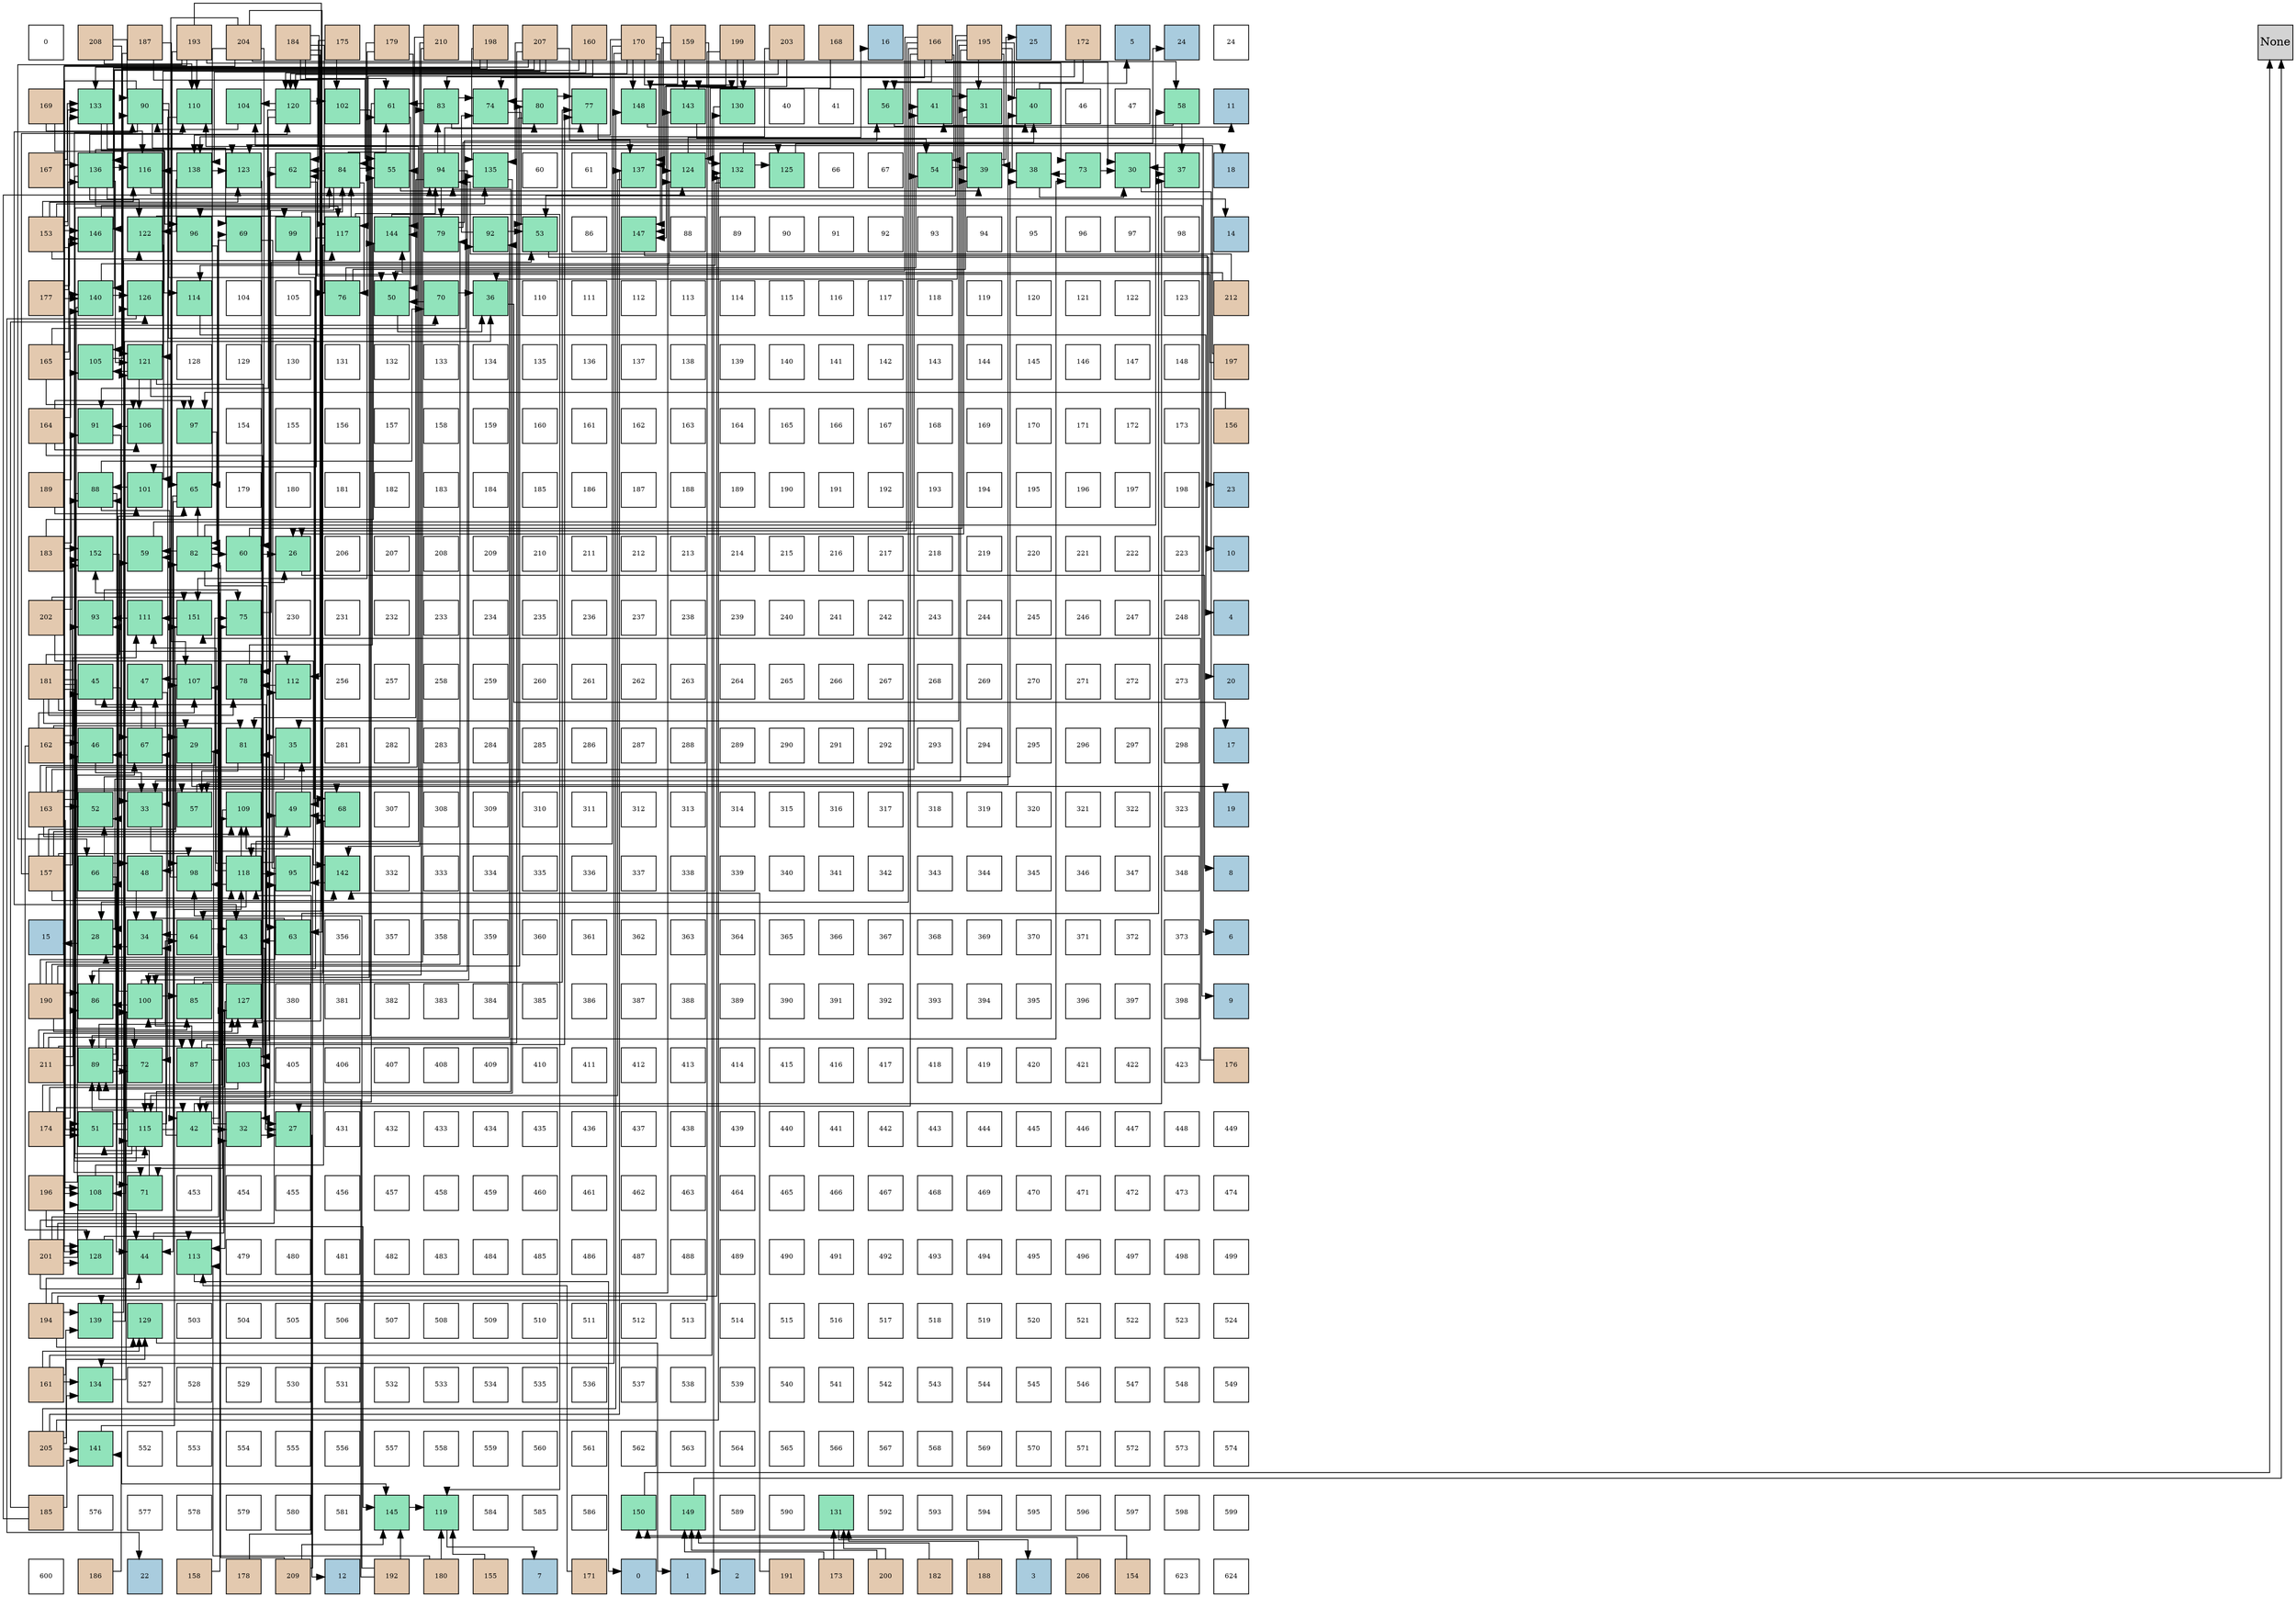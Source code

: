 digraph layout{
 rankdir=TB;
 splines=ortho;
 node [style=filled shape=square fixedsize=true width=0.6];
0[label="0", fontsize=8, fillcolor="#ffffff"];
1[label="208", fontsize=8, fillcolor="#e3c9af"];
2[label="187", fontsize=8, fillcolor="#e3c9af"];
3[label="193", fontsize=8, fillcolor="#e3c9af"];
4[label="204", fontsize=8, fillcolor="#e3c9af"];
5[label="184", fontsize=8, fillcolor="#e3c9af"];
6[label="175", fontsize=8, fillcolor="#e3c9af"];
7[label="179", fontsize=8, fillcolor="#e3c9af"];
8[label="210", fontsize=8, fillcolor="#e3c9af"];
9[label="198", fontsize=8, fillcolor="#e3c9af"];
10[label="207", fontsize=8, fillcolor="#e3c9af"];
11[label="160", fontsize=8, fillcolor="#e3c9af"];
12[label="170", fontsize=8, fillcolor="#e3c9af"];
13[label="159", fontsize=8, fillcolor="#e3c9af"];
14[label="199", fontsize=8, fillcolor="#e3c9af"];
15[label="203", fontsize=8, fillcolor="#e3c9af"];
16[label="168", fontsize=8, fillcolor="#e3c9af"];
17[label="16", fontsize=8, fillcolor="#a9ccde"];
18[label="166", fontsize=8, fillcolor="#e3c9af"];
19[label="195", fontsize=8, fillcolor="#e3c9af"];
20[label="25", fontsize=8, fillcolor="#a9ccde"];
21[label="172", fontsize=8, fillcolor="#e3c9af"];
22[label="5", fontsize=8, fillcolor="#a9ccde"];
23[label="24", fontsize=8, fillcolor="#a9ccde"];
24[label="24", fontsize=8, fillcolor="#ffffff"];
25[label="169", fontsize=8, fillcolor="#e3c9af"];
26[label="133", fontsize=8, fillcolor="#91e3bb"];
27[label="90", fontsize=8, fillcolor="#91e3bb"];
28[label="110", fontsize=8, fillcolor="#91e3bb"];
29[label="104", fontsize=8, fillcolor="#91e3bb"];
30[label="120", fontsize=8, fillcolor="#91e3bb"];
31[label="102", fontsize=8, fillcolor="#91e3bb"];
32[label="61", fontsize=8, fillcolor="#91e3bb"];
33[label="83", fontsize=8, fillcolor="#91e3bb"];
34[label="74", fontsize=8, fillcolor="#91e3bb"];
35[label="80", fontsize=8, fillcolor="#91e3bb"];
36[label="77", fontsize=8, fillcolor="#91e3bb"];
37[label="148", fontsize=8, fillcolor="#91e3bb"];
38[label="143", fontsize=8, fillcolor="#91e3bb"];
39[label="130", fontsize=8, fillcolor="#91e3bb"];
40[label="40", fontsize=8, fillcolor="#ffffff"];
41[label="41", fontsize=8, fillcolor="#ffffff"];
42[label="56", fontsize=8, fillcolor="#91e3bb"];
43[label="41", fontsize=8, fillcolor="#91e3bb"];
44[label="31", fontsize=8, fillcolor="#91e3bb"];
45[label="40", fontsize=8, fillcolor="#91e3bb"];
46[label="46", fontsize=8, fillcolor="#ffffff"];
47[label="47", fontsize=8, fillcolor="#ffffff"];
48[label="58", fontsize=8, fillcolor="#91e3bb"];
49[label="11", fontsize=8, fillcolor="#a9ccde"];
50[label="167", fontsize=8, fillcolor="#e3c9af"];
51[label="136", fontsize=8, fillcolor="#91e3bb"];
52[label="116", fontsize=8, fillcolor="#91e3bb"];
53[label="138", fontsize=8, fillcolor="#91e3bb"];
54[label="123", fontsize=8, fillcolor="#91e3bb"];
55[label="62", fontsize=8, fillcolor="#91e3bb"];
56[label="84", fontsize=8, fillcolor="#91e3bb"];
57[label="55", fontsize=8, fillcolor="#91e3bb"];
58[label="94", fontsize=8, fillcolor="#91e3bb"];
59[label="135", fontsize=8, fillcolor="#91e3bb"];
60[label="60", fontsize=8, fillcolor="#ffffff"];
61[label="61", fontsize=8, fillcolor="#ffffff"];
62[label="137", fontsize=8, fillcolor="#91e3bb"];
63[label="124", fontsize=8, fillcolor="#91e3bb"];
64[label="132", fontsize=8, fillcolor="#91e3bb"];
65[label="125", fontsize=8, fillcolor="#91e3bb"];
66[label="66", fontsize=8, fillcolor="#ffffff"];
67[label="67", fontsize=8, fillcolor="#ffffff"];
68[label="54", fontsize=8, fillcolor="#91e3bb"];
69[label="39", fontsize=8, fillcolor="#91e3bb"];
70[label="38", fontsize=8, fillcolor="#91e3bb"];
71[label="73", fontsize=8, fillcolor="#91e3bb"];
72[label="30", fontsize=8, fillcolor="#91e3bb"];
73[label="37", fontsize=8, fillcolor="#91e3bb"];
74[label="18", fontsize=8, fillcolor="#a9ccde"];
75[label="153", fontsize=8, fillcolor="#e3c9af"];
76[label="146", fontsize=8, fillcolor="#91e3bb"];
77[label="122", fontsize=8, fillcolor="#91e3bb"];
78[label="96", fontsize=8, fillcolor="#91e3bb"];
79[label="69", fontsize=8, fillcolor="#91e3bb"];
80[label="99", fontsize=8, fillcolor="#91e3bb"];
81[label="117", fontsize=8, fillcolor="#91e3bb"];
82[label="144", fontsize=8, fillcolor="#91e3bb"];
83[label="79", fontsize=8, fillcolor="#91e3bb"];
84[label="92", fontsize=8, fillcolor="#91e3bb"];
85[label="53", fontsize=8, fillcolor="#91e3bb"];
86[label="86", fontsize=8, fillcolor="#ffffff"];
87[label="147", fontsize=8, fillcolor="#91e3bb"];
88[label="88", fontsize=8, fillcolor="#ffffff"];
89[label="89", fontsize=8, fillcolor="#ffffff"];
90[label="90", fontsize=8, fillcolor="#ffffff"];
91[label="91", fontsize=8, fillcolor="#ffffff"];
92[label="92", fontsize=8, fillcolor="#ffffff"];
93[label="93", fontsize=8, fillcolor="#ffffff"];
94[label="94", fontsize=8, fillcolor="#ffffff"];
95[label="95", fontsize=8, fillcolor="#ffffff"];
96[label="96", fontsize=8, fillcolor="#ffffff"];
97[label="97", fontsize=8, fillcolor="#ffffff"];
98[label="98", fontsize=8, fillcolor="#ffffff"];
99[label="14", fontsize=8, fillcolor="#a9ccde"];
100[label="177", fontsize=8, fillcolor="#e3c9af"];
101[label="140", fontsize=8, fillcolor="#91e3bb"];
102[label="126", fontsize=8, fillcolor="#91e3bb"];
103[label="114", fontsize=8, fillcolor="#91e3bb"];
104[label="104", fontsize=8, fillcolor="#ffffff"];
105[label="105", fontsize=8, fillcolor="#ffffff"];
106[label="76", fontsize=8, fillcolor="#91e3bb"];
107[label="50", fontsize=8, fillcolor="#91e3bb"];
108[label="70", fontsize=8, fillcolor="#91e3bb"];
109[label="36", fontsize=8, fillcolor="#91e3bb"];
110[label="110", fontsize=8, fillcolor="#ffffff"];
111[label="111", fontsize=8, fillcolor="#ffffff"];
112[label="112", fontsize=8, fillcolor="#ffffff"];
113[label="113", fontsize=8, fillcolor="#ffffff"];
114[label="114", fontsize=8, fillcolor="#ffffff"];
115[label="115", fontsize=8, fillcolor="#ffffff"];
116[label="116", fontsize=8, fillcolor="#ffffff"];
117[label="117", fontsize=8, fillcolor="#ffffff"];
118[label="118", fontsize=8, fillcolor="#ffffff"];
119[label="119", fontsize=8, fillcolor="#ffffff"];
120[label="120", fontsize=8, fillcolor="#ffffff"];
121[label="121", fontsize=8, fillcolor="#ffffff"];
122[label="122", fontsize=8, fillcolor="#ffffff"];
123[label="123", fontsize=8, fillcolor="#ffffff"];
124[label="212", fontsize=8, fillcolor="#e3c9af"];
125[label="165", fontsize=8, fillcolor="#e3c9af"];
126[label="105", fontsize=8, fillcolor="#91e3bb"];
127[label="121", fontsize=8, fillcolor="#91e3bb"];
128[label="128", fontsize=8, fillcolor="#ffffff"];
129[label="129", fontsize=8, fillcolor="#ffffff"];
130[label="130", fontsize=8, fillcolor="#ffffff"];
131[label="131", fontsize=8, fillcolor="#ffffff"];
132[label="132", fontsize=8, fillcolor="#ffffff"];
133[label="133", fontsize=8, fillcolor="#ffffff"];
134[label="134", fontsize=8, fillcolor="#ffffff"];
135[label="135", fontsize=8, fillcolor="#ffffff"];
136[label="136", fontsize=8, fillcolor="#ffffff"];
137[label="137", fontsize=8, fillcolor="#ffffff"];
138[label="138", fontsize=8, fillcolor="#ffffff"];
139[label="139", fontsize=8, fillcolor="#ffffff"];
140[label="140", fontsize=8, fillcolor="#ffffff"];
141[label="141", fontsize=8, fillcolor="#ffffff"];
142[label="142", fontsize=8, fillcolor="#ffffff"];
143[label="143", fontsize=8, fillcolor="#ffffff"];
144[label="144", fontsize=8, fillcolor="#ffffff"];
145[label="145", fontsize=8, fillcolor="#ffffff"];
146[label="146", fontsize=8, fillcolor="#ffffff"];
147[label="147", fontsize=8, fillcolor="#ffffff"];
148[label="148", fontsize=8, fillcolor="#ffffff"];
149[label="197", fontsize=8, fillcolor="#e3c9af"];
150[label="164", fontsize=8, fillcolor="#e3c9af"];
151[label="91", fontsize=8, fillcolor="#91e3bb"];
152[label="106", fontsize=8, fillcolor="#91e3bb"];
153[label="97", fontsize=8, fillcolor="#91e3bb"];
154[label="154", fontsize=8, fillcolor="#ffffff"];
155[label="155", fontsize=8, fillcolor="#ffffff"];
156[label="156", fontsize=8, fillcolor="#ffffff"];
157[label="157", fontsize=8, fillcolor="#ffffff"];
158[label="158", fontsize=8, fillcolor="#ffffff"];
159[label="159", fontsize=8, fillcolor="#ffffff"];
160[label="160", fontsize=8, fillcolor="#ffffff"];
161[label="161", fontsize=8, fillcolor="#ffffff"];
162[label="162", fontsize=8, fillcolor="#ffffff"];
163[label="163", fontsize=8, fillcolor="#ffffff"];
164[label="164", fontsize=8, fillcolor="#ffffff"];
165[label="165", fontsize=8, fillcolor="#ffffff"];
166[label="166", fontsize=8, fillcolor="#ffffff"];
167[label="167", fontsize=8, fillcolor="#ffffff"];
168[label="168", fontsize=8, fillcolor="#ffffff"];
169[label="169", fontsize=8, fillcolor="#ffffff"];
170[label="170", fontsize=8, fillcolor="#ffffff"];
171[label="171", fontsize=8, fillcolor="#ffffff"];
172[label="172", fontsize=8, fillcolor="#ffffff"];
173[label="173", fontsize=8, fillcolor="#ffffff"];
174[label="156", fontsize=8, fillcolor="#e3c9af"];
175[label="189", fontsize=8, fillcolor="#e3c9af"];
176[label="88", fontsize=8, fillcolor="#91e3bb"];
177[label="101", fontsize=8, fillcolor="#91e3bb"];
178[label="65", fontsize=8, fillcolor="#91e3bb"];
179[label="179", fontsize=8, fillcolor="#ffffff"];
180[label="180", fontsize=8, fillcolor="#ffffff"];
181[label="181", fontsize=8, fillcolor="#ffffff"];
182[label="182", fontsize=8, fillcolor="#ffffff"];
183[label="183", fontsize=8, fillcolor="#ffffff"];
184[label="184", fontsize=8, fillcolor="#ffffff"];
185[label="185", fontsize=8, fillcolor="#ffffff"];
186[label="186", fontsize=8, fillcolor="#ffffff"];
187[label="187", fontsize=8, fillcolor="#ffffff"];
188[label="188", fontsize=8, fillcolor="#ffffff"];
189[label="189", fontsize=8, fillcolor="#ffffff"];
190[label="190", fontsize=8, fillcolor="#ffffff"];
191[label="191", fontsize=8, fillcolor="#ffffff"];
192[label="192", fontsize=8, fillcolor="#ffffff"];
193[label="193", fontsize=8, fillcolor="#ffffff"];
194[label="194", fontsize=8, fillcolor="#ffffff"];
195[label="195", fontsize=8, fillcolor="#ffffff"];
196[label="196", fontsize=8, fillcolor="#ffffff"];
197[label="197", fontsize=8, fillcolor="#ffffff"];
198[label="198", fontsize=8, fillcolor="#ffffff"];
199[label="23", fontsize=8, fillcolor="#a9ccde"];
200[label="183", fontsize=8, fillcolor="#e3c9af"];
201[label="152", fontsize=8, fillcolor="#91e3bb"];
202[label="59", fontsize=8, fillcolor="#91e3bb"];
203[label="82", fontsize=8, fillcolor="#91e3bb"];
204[label="60", fontsize=8, fillcolor="#91e3bb"];
205[label="26", fontsize=8, fillcolor="#91e3bb"];
206[label="206", fontsize=8, fillcolor="#ffffff"];
207[label="207", fontsize=8, fillcolor="#ffffff"];
208[label="208", fontsize=8, fillcolor="#ffffff"];
209[label="209", fontsize=8, fillcolor="#ffffff"];
210[label="210", fontsize=8, fillcolor="#ffffff"];
211[label="211", fontsize=8, fillcolor="#ffffff"];
212[label="212", fontsize=8, fillcolor="#ffffff"];
213[label="213", fontsize=8, fillcolor="#ffffff"];
214[label="214", fontsize=8, fillcolor="#ffffff"];
215[label="215", fontsize=8, fillcolor="#ffffff"];
216[label="216", fontsize=8, fillcolor="#ffffff"];
217[label="217", fontsize=8, fillcolor="#ffffff"];
218[label="218", fontsize=8, fillcolor="#ffffff"];
219[label="219", fontsize=8, fillcolor="#ffffff"];
220[label="220", fontsize=8, fillcolor="#ffffff"];
221[label="221", fontsize=8, fillcolor="#ffffff"];
222[label="222", fontsize=8, fillcolor="#ffffff"];
223[label="223", fontsize=8, fillcolor="#ffffff"];
224[label="10", fontsize=8, fillcolor="#a9ccde"];
225[label="202", fontsize=8, fillcolor="#e3c9af"];
226[label="93", fontsize=8, fillcolor="#91e3bb"];
227[label="111", fontsize=8, fillcolor="#91e3bb"];
228[label="151", fontsize=8, fillcolor="#91e3bb"];
229[label="75", fontsize=8, fillcolor="#91e3bb"];
230[label="230", fontsize=8, fillcolor="#ffffff"];
231[label="231", fontsize=8, fillcolor="#ffffff"];
232[label="232", fontsize=8, fillcolor="#ffffff"];
233[label="233", fontsize=8, fillcolor="#ffffff"];
234[label="234", fontsize=8, fillcolor="#ffffff"];
235[label="235", fontsize=8, fillcolor="#ffffff"];
236[label="236", fontsize=8, fillcolor="#ffffff"];
237[label="237", fontsize=8, fillcolor="#ffffff"];
238[label="238", fontsize=8, fillcolor="#ffffff"];
239[label="239", fontsize=8, fillcolor="#ffffff"];
240[label="240", fontsize=8, fillcolor="#ffffff"];
241[label="241", fontsize=8, fillcolor="#ffffff"];
242[label="242", fontsize=8, fillcolor="#ffffff"];
243[label="243", fontsize=8, fillcolor="#ffffff"];
244[label="244", fontsize=8, fillcolor="#ffffff"];
245[label="245", fontsize=8, fillcolor="#ffffff"];
246[label="246", fontsize=8, fillcolor="#ffffff"];
247[label="247", fontsize=8, fillcolor="#ffffff"];
248[label="248", fontsize=8, fillcolor="#ffffff"];
249[label="4", fontsize=8, fillcolor="#a9ccde"];
250[label="181", fontsize=8, fillcolor="#e3c9af"];
251[label="45", fontsize=8, fillcolor="#91e3bb"];
252[label="47", fontsize=8, fillcolor="#91e3bb"];
253[label="107", fontsize=8, fillcolor="#91e3bb"];
254[label="78", fontsize=8, fillcolor="#91e3bb"];
255[label="112", fontsize=8, fillcolor="#91e3bb"];
256[label="256", fontsize=8, fillcolor="#ffffff"];
257[label="257", fontsize=8, fillcolor="#ffffff"];
258[label="258", fontsize=8, fillcolor="#ffffff"];
259[label="259", fontsize=8, fillcolor="#ffffff"];
260[label="260", fontsize=8, fillcolor="#ffffff"];
261[label="261", fontsize=8, fillcolor="#ffffff"];
262[label="262", fontsize=8, fillcolor="#ffffff"];
263[label="263", fontsize=8, fillcolor="#ffffff"];
264[label="264", fontsize=8, fillcolor="#ffffff"];
265[label="265", fontsize=8, fillcolor="#ffffff"];
266[label="266", fontsize=8, fillcolor="#ffffff"];
267[label="267", fontsize=8, fillcolor="#ffffff"];
268[label="268", fontsize=8, fillcolor="#ffffff"];
269[label="269", fontsize=8, fillcolor="#ffffff"];
270[label="270", fontsize=8, fillcolor="#ffffff"];
271[label="271", fontsize=8, fillcolor="#ffffff"];
272[label="272", fontsize=8, fillcolor="#ffffff"];
273[label="273", fontsize=8, fillcolor="#ffffff"];
274[label="20", fontsize=8, fillcolor="#a9ccde"];
275[label="162", fontsize=8, fillcolor="#e3c9af"];
276[label="46", fontsize=8, fillcolor="#91e3bb"];
277[label="67", fontsize=8, fillcolor="#91e3bb"];
278[label="29", fontsize=8, fillcolor="#91e3bb"];
279[label="81", fontsize=8, fillcolor="#91e3bb"];
280[label="35", fontsize=8, fillcolor="#91e3bb"];
281[label="281", fontsize=8, fillcolor="#ffffff"];
282[label="282", fontsize=8, fillcolor="#ffffff"];
283[label="283", fontsize=8, fillcolor="#ffffff"];
284[label="284", fontsize=8, fillcolor="#ffffff"];
285[label="285", fontsize=8, fillcolor="#ffffff"];
286[label="286", fontsize=8, fillcolor="#ffffff"];
287[label="287", fontsize=8, fillcolor="#ffffff"];
288[label="288", fontsize=8, fillcolor="#ffffff"];
289[label="289", fontsize=8, fillcolor="#ffffff"];
290[label="290", fontsize=8, fillcolor="#ffffff"];
291[label="291", fontsize=8, fillcolor="#ffffff"];
292[label="292", fontsize=8, fillcolor="#ffffff"];
293[label="293", fontsize=8, fillcolor="#ffffff"];
294[label="294", fontsize=8, fillcolor="#ffffff"];
295[label="295", fontsize=8, fillcolor="#ffffff"];
296[label="296", fontsize=8, fillcolor="#ffffff"];
297[label="297", fontsize=8, fillcolor="#ffffff"];
298[label="298", fontsize=8, fillcolor="#ffffff"];
299[label="17", fontsize=8, fillcolor="#a9ccde"];
300[label="163", fontsize=8, fillcolor="#e3c9af"];
301[label="52", fontsize=8, fillcolor="#91e3bb"];
302[label="33", fontsize=8, fillcolor="#91e3bb"];
303[label="57", fontsize=8, fillcolor="#91e3bb"];
304[label="109", fontsize=8, fillcolor="#91e3bb"];
305[label="49", fontsize=8, fillcolor="#91e3bb"];
306[label="68", fontsize=8, fillcolor="#91e3bb"];
307[label="307", fontsize=8, fillcolor="#ffffff"];
308[label="308", fontsize=8, fillcolor="#ffffff"];
309[label="309", fontsize=8, fillcolor="#ffffff"];
310[label="310", fontsize=8, fillcolor="#ffffff"];
311[label="311", fontsize=8, fillcolor="#ffffff"];
312[label="312", fontsize=8, fillcolor="#ffffff"];
313[label="313", fontsize=8, fillcolor="#ffffff"];
314[label="314", fontsize=8, fillcolor="#ffffff"];
315[label="315", fontsize=8, fillcolor="#ffffff"];
316[label="316", fontsize=8, fillcolor="#ffffff"];
317[label="317", fontsize=8, fillcolor="#ffffff"];
318[label="318", fontsize=8, fillcolor="#ffffff"];
319[label="319", fontsize=8, fillcolor="#ffffff"];
320[label="320", fontsize=8, fillcolor="#ffffff"];
321[label="321", fontsize=8, fillcolor="#ffffff"];
322[label="322", fontsize=8, fillcolor="#ffffff"];
323[label="323", fontsize=8, fillcolor="#ffffff"];
324[label="19", fontsize=8, fillcolor="#a9ccde"];
325[label="157", fontsize=8, fillcolor="#e3c9af"];
326[label="66", fontsize=8, fillcolor="#91e3bb"];
327[label="48", fontsize=8, fillcolor="#91e3bb"];
328[label="98", fontsize=8, fillcolor="#91e3bb"];
329[label="118", fontsize=8, fillcolor="#91e3bb"];
330[label="95", fontsize=8, fillcolor="#91e3bb"];
331[label="142", fontsize=8, fillcolor="#91e3bb"];
332[label="332", fontsize=8, fillcolor="#ffffff"];
333[label="333", fontsize=8, fillcolor="#ffffff"];
334[label="334", fontsize=8, fillcolor="#ffffff"];
335[label="335", fontsize=8, fillcolor="#ffffff"];
336[label="336", fontsize=8, fillcolor="#ffffff"];
337[label="337", fontsize=8, fillcolor="#ffffff"];
338[label="338", fontsize=8, fillcolor="#ffffff"];
339[label="339", fontsize=8, fillcolor="#ffffff"];
340[label="340", fontsize=8, fillcolor="#ffffff"];
341[label="341", fontsize=8, fillcolor="#ffffff"];
342[label="342", fontsize=8, fillcolor="#ffffff"];
343[label="343", fontsize=8, fillcolor="#ffffff"];
344[label="344", fontsize=8, fillcolor="#ffffff"];
345[label="345", fontsize=8, fillcolor="#ffffff"];
346[label="346", fontsize=8, fillcolor="#ffffff"];
347[label="347", fontsize=8, fillcolor="#ffffff"];
348[label="348", fontsize=8, fillcolor="#ffffff"];
349[label="8", fontsize=8, fillcolor="#a9ccde"];
350[label="15", fontsize=8, fillcolor="#a9ccde"];
351[label="28", fontsize=8, fillcolor="#91e3bb"];
352[label="34", fontsize=8, fillcolor="#91e3bb"];
353[label="64", fontsize=8, fillcolor="#91e3bb"];
354[label="43", fontsize=8, fillcolor="#91e3bb"];
355[label="63", fontsize=8, fillcolor="#91e3bb"];
356[label="356", fontsize=8, fillcolor="#ffffff"];
357[label="357", fontsize=8, fillcolor="#ffffff"];
358[label="358", fontsize=8, fillcolor="#ffffff"];
359[label="359", fontsize=8, fillcolor="#ffffff"];
360[label="360", fontsize=8, fillcolor="#ffffff"];
361[label="361", fontsize=8, fillcolor="#ffffff"];
362[label="362", fontsize=8, fillcolor="#ffffff"];
363[label="363", fontsize=8, fillcolor="#ffffff"];
364[label="364", fontsize=8, fillcolor="#ffffff"];
365[label="365", fontsize=8, fillcolor="#ffffff"];
366[label="366", fontsize=8, fillcolor="#ffffff"];
367[label="367", fontsize=8, fillcolor="#ffffff"];
368[label="368", fontsize=8, fillcolor="#ffffff"];
369[label="369", fontsize=8, fillcolor="#ffffff"];
370[label="370", fontsize=8, fillcolor="#ffffff"];
371[label="371", fontsize=8, fillcolor="#ffffff"];
372[label="372", fontsize=8, fillcolor="#ffffff"];
373[label="373", fontsize=8, fillcolor="#ffffff"];
374[label="6", fontsize=8, fillcolor="#a9ccde"];
375[label="190", fontsize=8, fillcolor="#e3c9af"];
376[label="86", fontsize=8, fillcolor="#91e3bb"];
377[label="100", fontsize=8, fillcolor="#91e3bb"];
378[label="85", fontsize=8, fillcolor="#91e3bb"];
379[label="127", fontsize=8, fillcolor="#91e3bb"];
380[label="380", fontsize=8, fillcolor="#ffffff"];
381[label="381", fontsize=8, fillcolor="#ffffff"];
382[label="382", fontsize=8, fillcolor="#ffffff"];
383[label="383", fontsize=8, fillcolor="#ffffff"];
384[label="384", fontsize=8, fillcolor="#ffffff"];
385[label="385", fontsize=8, fillcolor="#ffffff"];
386[label="386", fontsize=8, fillcolor="#ffffff"];
387[label="387", fontsize=8, fillcolor="#ffffff"];
388[label="388", fontsize=8, fillcolor="#ffffff"];
389[label="389", fontsize=8, fillcolor="#ffffff"];
390[label="390", fontsize=8, fillcolor="#ffffff"];
391[label="391", fontsize=8, fillcolor="#ffffff"];
392[label="392", fontsize=8, fillcolor="#ffffff"];
393[label="393", fontsize=8, fillcolor="#ffffff"];
394[label="394", fontsize=8, fillcolor="#ffffff"];
395[label="395", fontsize=8, fillcolor="#ffffff"];
396[label="396", fontsize=8, fillcolor="#ffffff"];
397[label="397", fontsize=8, fillcolor="#ffffff"];
398[label="398", fontsize=8, fillcolor="#ffffff"];
399[label="9", fontsize=8, fillcolor="#a9ccde"];
400[label="211", fontsize=8, fillcolor="#e3c9af"];
401[label="89", fontsize=8, fillcolor="#91e3bb"];
402[label="72", fontsize=8, fillcolor="#91e3bb"];
403[label="87", fontsize=8, fillcolor="#91e3bb"];
404[label="103", fontsize=8, fillcolor="#91e3bb"];
405[label="405", fontsize=8, fillcolor="#ffffff"];
406[label="406", fontsize=8, fillcolor="#ffffff"];
407[label="407", fontsize=8, fillcolor="#ffffff"];
408[label="408", fontsize=8, fillcolor="#ffffff"];
409[label="409", fontsize=8, fillcolor="#ffffff"];
410[label="410", fontsize=8, fillcolor="#ffffff"];
411[label="411", fontsize=8, fillcolor="#ffffff"];
412[label="412", fontsize=8, fillcolor="#ffffff"];
413[label="413", fontsize=8, fillcolor="#ffffff"];
414[label="414", fontsize=8, fillcolor="#ffffff"];
415[label="415", fontsize=8, fillcolor="#ffffff"];
416[label="416", fontsize=8, fillcolor="#ffffff"];
417[label="417", fontsize=8, fillcolor="#ffffff"];
418[label="418", fontsize=8, fillcolor="#ffffff"];
419[label="419", fontsize=8, fillcolor="#ffffff"];
420[label="420", fontsize=8, fillcolor="#ffffff"];
421[label="421", fontsize=8, fillcolor="#ffffff"];
422[label="422", fontsize=8, fillcolor="#ffffff"];
423[label="423", fontsize=8, fillcolor="#ffffff"];
424[label="176", fontsize=8, fillcolor="#e3c9af"];
425[label="174", fontsize=8, fillcolor="#e3c9af"];
426[label="51", fontsize=8, fillcolor="#91e3bb"];
427[label="115", fontsize=8, fillcolor="#91e3bb"];
428[label="42", fontsize=8, fillcolor="#91e3bb"];
429[label="32", fontsize=8, fillcolor="#91e3bb"];
430[label="27", fontsize=8, fillcolor="#91e3bb"];
431[label="431", fontsize=8, fillcolor="#ffffff"];
432[label="432", fontsize=8, fillcolor="#ffffff"];
433[label="433", fontsize=8, fillcolor="#ffffff"];
434[label="434", fontsize=8, fillcolor="#ffffff"];
435[label="435", fontsize=8, fillcolor="#ffffff"];
436[label="436", fontsize=8, fillcolor="#ffffff"];
437[label="437", fontsize=8, fillcolor="#ffffff"];
438[label="438", fontsize=8, fillcolor="#ffffff"];
439[label="439", fontsize=8, fillcolor="#ffffff"];
440[label="440", fontsize=8, fillcolor="#ffffff"];
441[label="441", fontsize=8, fillcolor="#ffffff"];
442[label="442", fontsize=8, fillcolor="#ffffff"];
443[label="443", fontsize=8, fillcolor="#ffffff"];
444[label="444", fontsize=8, fillcolor="#ffffff"];
445[label="445", fontsize=8, fillcolor="#ffffff"];
446[label="446", fontsize=8, fillcolor="#ffffff"];
447[label="447", fontsize=8, fillcolor="#ffffff"];
448[label="448", fontsize=8, fillcolor="#ffffff"];
449[label="449", fontsize=8, fillcolor="#ffffff"];
450[label="196", fontsize=8, fillcolor="#e3c9af"];
451[label="108", fontsize=8, fillcolor="#91e3bb"];
452[label="71", fontsize=8, fillcolor="#91e3bb"];
453[label="453", fontsize=8, fillcolor="#ffffff"];
454[label="454", fontsize=8, fillcolor="#ffffff"];
455[label="455", fontsize=8, fillcolor="#ffffff"];
456[label="456", fontsize=8, fillcolor="#ffffff"];
457[label="457", fontsize=8, fillcolor="#ffffff"];
458[label="458", fontsize=8, fillcolor="#ffffff"];
459[label="459", fontsize=8, fillcolor="#ffffff"];
460[label="460", fontsize=8, fillcolor="#ffffff"];
461[label="461", fontsize=8, fillcolor="#ffffff"];
462[label="462", fontsize=8, fillcolor="#ffffff"];
463[label="463", fontsize=8, fillcolor="#ffffff"];
464[label="464", fontsize=8, fillcolor="#ffffff"];
465[label="465", fontsize=8, fillcolor="#ffffff"];
466[label="466", fontsize=8, fillcolor="#ffffff"];
467[label="467", fontsize=8, fillcolor="#ffffff"];
468[label="468", fontsize=8, fillcolor="#ffffff"];
469[label="469", fontsize=8, fillcolor="#ffffff"];
470[label="470", fontsize=8, fillcolor="#ffffff"];
471[label="471", fontsize=8, fillcolor="#ffffff"];
472[label="472", fontsize=8, fillcolor="#ffffff"];
473[label="473", fontsize=8, fillcolor="#ffffff"];
474[label="474", fontsize=8, fillcolor="#ffffff"];
475[label="201", fontsize=8, fillcolor="#e3c9af"];
476[label="128", fontsize=8, fillcolor="#91e3bb"];
477[label="44", fontsize=8, fillcolor="#91e3bb"];
478[label="113", fontsize=8, fillcolor="#91e3bb"];
479[label="479", fontsize=8, fillcolor="#ffffff"];
480[label="480", fontsize=8, fillcolor="#ffffff"];
481[label="481", fontsize=8, fillcolor="#ffffff"];
482[label="482", fontsize=8, fillcolor="#ffffff"];
483[label="483", fontsize=8, fillcolor="#ffffff"];
484[label="484", fontsize=8, fillcolor="#ffffff"];
485[label="485", fontsize=8, fillcolor="#ffffff"];
486[label="486", fontsize=8, fillcolor="#ffffff"];
487[label="487", fontsize=8, fillcolor="#ffffff"];
488[label="488", fontsize=8, fillcolor="#ffffff"];
489[label="489", fontsize=8, fillcolor="#ffffff"];
490[label="490", fontsize=8, fillcolor="#ffffff"];
491[label="491", fontsize=8, fillcolor="#ffffff"];
492[label="492", fontsize=8, fillcolor="#ffffff"];
493[label="493", fontsize=8, fillcolor="#ffffff"];
494[label="494", fontsize=8, fillcolor="#ffffff"];
495[label="495", fontsize=8, fillcolor="#ffffff"];
496[label="496", fontsize=8, fillcolor="#ffffff"];
497[label="497", fontsize=8, fillcolor="#ffffff"];
498[label="498", fontsize=8, fillcolor="#ffffff"];
499[label="499", fontsize=8, fillcolor="#ffffff"];
500[label="194", fontsize=8, fillcolor="#e3c9af"];
501[label="139", fontsize=8, fillcolor="#91e3bb"];
502[label="129", fontsize=8, fillcolor="#91e3bb"];
503[label="503", fontsize=8, fillcolor="#ffffff"];
504[label="504", fontsize=8, fillcolor="#ffffff"];
505[label="505", fontsize=8, fillcolor="#ffffff"];
506[label="506", fontsize=8, fillcolor="#ffffff"];
507[label="507", fontsize=8, fillcolor="#ffffff"];
508[label="508", fontsize=8, fillcolor="#ffffff"];
509[label="509", fontsize=8, fillcolor="#ffffff"];
510[label="510", fontsize=8, fillcolor="#ffffff"];
511[label="511", fontsize=8, fillcolor="#ffffff"];
512[label="512", fontsize=8, fillcolor="#ffffff"];
513[label="513", fontsize=8, fillcolor="#ffffff"];
514[label="514", fontsize=8, fillcolor="#ffffff"];
515[label="515", fontsize=8, fillcolor="#ffffff"];
516[label="516", fontsize=8, fillcolor="#ffffff"];
517[label="517", fontsize=8, fillcolor="#ffffff"];
518[label="518", fontsize=8, fillcolor="#ffffff"];
519[label="519", fontsize=8, fillcolor="#ffffff"];
520[label="520", fontsize=8, fillcolor="#ffffff"];
521[label="521", fontsize=8, fillcolor="#ffffff"];
522[label="522", fontsize=8, fillcolor="#ffffff"];
523[label="523", fontsize=8, fillcolor="#ffffff"];
524[label="524", fontsize=8, fillcolor="#ffffff"];
525[label="161", fontsize=8, fillcolor="#e3c9af"];
526[label="134", fontsize=8, fillcolor="#91e3bb"];
527[label="527", fontsize=8, fillcolor="#ffffff"];
528[label="528", fontsize=8, fillcolor="#ffffff"];
529[label="529", fontsize=8, fillcolor="#ffffff"];
530[label="530", fontsize=8, fillcolor="#ffffff"];
531[label="531", fontsize=8, fillcolor="#ffffff"];
532[label="532", fontsize=8, fillcolor="#ffffff"];
533[label="533", fontsize=8, fillcolor="#ffffff"];
534[label="534", fontsize=8, fillcolor="#ffffff"];
535[label="535", fontsize=8, fillcolor="#ffffff"];
536[label="536", fontsize=8, fillcolor="#ffffff"];
537[label="537", fontsize=8, fillcolor="#ffffff"];
538[label="538", fontsize=8, fillcolor="#ffffff"];
539[label="539", fontsize=8, fillcolor="#ffffff"];
540[label="540", fontsize=8, fillcolor="#ffffff"];
541[label="541", fontsize=8, fillcolor="#ffffff"];
542[label="542", fontsize=8, fillcolor="#ffffff"];
543[label="543", fontsize=8, fillcolor="#ffffff"];
544[label="544", fontsize=8, fillcolor="#ffffff"];
545[label="545", fontsize=8, fillcolor="#ffffff"];
546[label="546", fontsize=8, fillcolor="#ffffff"];
547[label="547", fontsize=8, fillcolor="#ffffff"];
548[label="548", fontsize=8, fillcolor="#ffffff"];
549[label="549", fontsize=8, fillcolor="#ffffff"];
550[label="205", fontsize=8, fillcolor="#e3c9af"];
551[label="141", fontsize=8, fillcolor="#91e3bb"];
552[label="552", fontsize=8, fillcolor="#ffffff"];
553[label="553", fontsize=8, fillcolor="#ffffff"];
554[label="554", fontsize=8, fillcolor="#ffffff"];
555[label="555", fontsize=8, fillcolor="#ffffff"];
556[label="556", fontsize=8, fillcolor="#ffffff"];
557[label="557", fontsize=8, fillcolor="#ffffff"];
558[label="558", fontsize=8, fillcolor="#ffffff"];
559[label="559", fontsize=8, fillcolor="#ffffff"];
560[label="560", fontsize=8, fillcolor="#ffffff"];
561[label="561", fontsize=8, fillcolor="#ffffff"];
562[label="562", fontsize=8, fillcolor="#ffffff"];
563[label="563", fontsize=8, fillcolor="#ffffff"];
564[label="564", fontsize=8, fillcolor="#ffffff"];
565[label="565", fontsize=8, fillcolor="#ffffff"];
566[label="566", fontsize=8, fillcolor="#ffffff"];
567[label="567", fontsize=8, fillcolor="#ffffff"];
568[label="568", fontsize=8, fillcolor="#ffffff"];
569[label="569", fontsize=8, fillcolor="#ffffff"];
570[label="570", fontsize=8, fillcolor="#ffffff"];
571[label="571", fontsize=8, fillcolor="#ffffff"];
572[label="572", fontsize=8, fillcolor="#ffffff"];
573[label="573", fontsize=8, fillcolor="#ffffff"];
574[label="574", fontsize=8, fillcolor="#ffffff"];
575[label="185", fontsize=8, fillcolor="#e3c9af"];
576[label="576", fontsize=8, fillcolor="#ffffff"];
577[label="577", fontsize=8, fillcolor="#ffffff"];
578[label="578", fontsize=8, fillcolor="#ffffff"];
579[label="579", fontsize=8, fillcolor="#ffffff"];
580[label="580", fontsize=8, fillcolor="#ffffff"];
581[label="581", fontsize=8, fillcolor="#ffffff"];
582[label="145", fontsize=8, fillcolor="#91e3bb"];
583[label="119", fontsize=8, fillcolor="#91e3bb"];
584[label="584", fontsize=8, fillcolor="#ffffff"];
585[label="585", fontsize=8, fillcolor="#ffffff"];
586[label="586", fontsize=8, fillcolor="#ffffff"];
587[label="150", fontsize=8, fillcolor="#91e3bb"];
588[label="149", fontsize=8, fillcolor="#91e3bb"];
589[label="589", fontsize=8, fillcolor="#ffffff"];
590[label="590", fontsize=8, fillcolor="#ffffff"];
591[label="131", fontsize=8, fillcolor="#91e3bb"];
592[label="592", fontsize=8, fillcolor="#ffffff"];
593[label="593", fontsize=8, fillcolor="#ffffff"];
594[label="594", fontsize=8, fillcolor="#ffffff"];
595[label="595", fontsize=8, fillcolor="#ffffff"];
596[label="596", fontsize=8, fillcolor="#ffffff"];
597[label="597", fontsize=8, fillcolor="#ffffff"];
598[label="598", fontsize=8, fillcolor="#ffffff"];
599[label="599", fontsize=8, fillcolor="#ffffff"];
600[label="600", fontsize=8, fillcolor="#ffffff"];
601[label="186", fontsize=8, fillcolor="#e3c9af"];
602[label="22", fontsize=8, fillcolor="#a9ccde"];
603[label="158", fontsize=8, fillcolor="#e3c9af"];
604[label="178", fontsize=8, fillcolor="#e3c9af"];
605[label="209", fontsize=8, fillcolor="#e3c9af"];
606[label="12", fontsize=8, fillcolor="#a9ccde"];
607[label="192", fontsize=8, fillcolor="#e3c9af"];
608[label="180", fontsize=8, fillcolor="#e3c9af"];
609[label="155", fontsize=8, fillcolor="#e3c9af"];
610[label="7", fontsize=8, fillcolor="#a9ccde"];
611[label="171", fontsize=8, fillcolor="#e3c9af"];
612[label="0", fontsize=8, fillcolor="#a9ccde"];
613[label="1", fontsize=8, fillcolor="#a9ccde"];
614[label="2", fontsize=8, fillcolor="#a9ccde"];
615[label="191", fontsize=8, fillcolor="#e3c9af"];
616[label="173", fontsize=8, fillcolor="#e3c9af"];
617[label="200", fontsize=8, fillcolor="#e3c9af"];
618[label="182", fontsize=8, fillcolor="#e3c9af"];
619[label="188", fontsize=8, fillcolor="#e3c9af"];
620[label="3", fontsize=8, fillcolor="#a9ccde"];
621[label="206", fontsize=8, fillcolor="#e3c9af"];
622[label="154", fontsize=8, fillcolor="#e3c9af"];
623[label="623", fontsize=8, fillcolor="#ffffff"];
624[label="624", fontsize=8, fillcolor="#ffffff"];
edge [constraint=false, style=vis];205 -> 349;
430 -> 606;
351 -> 350;
278 -> 324;
72 -> 274;
44 -> 205;
429 -> 430;
429 -> 278;
302 -> 430;
352 -> 351;
280 -> 351;
109 -> 299;
73 -> 72;
70 -> 72;
69 -> 20;
45 -> 22;
43 -> 44;
428 -> 205;
428 -> 429;
428 -> 352;
428 -> 73;
354 -> 429;
477 -> 429;
251 -> 430;
251 -> 302;
276 -> 302;
252 -> 302;
327 -> 352;
305 -> 280;
107 -> 109;
426 -> 109;
301 -> 70;
85 -> 199;
68 -> 69;
57 -> 69;
42 -> 45;
303 -> 45;
48 -> 73;
48 -> 43;
202 -> 43;
204 -> 205;
204 -> 44;
32 -> 428;
32 -> 107;
55 -> 428;
55 -> 107;
355 -> 352;
355 -> 73;
355 -> 354;
353 -> 352;
353 -> 354;
178 -> 477;
178 -> 327;
326 -> 477;
326 -> 327;
326 -> 301;
277 -> 278;
277 -> 251;
277 -> 276;
277 -> 252;
306 -> 305;
79 -> 351;
79 -> 280;
108 -> 109;
108 -> 107;
452 -> 426;
402 -> 301;
71 -> 72;
71 -> 70;
34 -> 85;
229 -> 85;
106 -> 69;
106 -> 68;
36 -> 68;
254 -> 57;
83 -> 45;
83 -> 42;
35 -> 303;
35 -> 34;
35 -> 36;
279 -> 303;
203 -> 48;
203 -> 202;
203 -> 204;
203 -> 355;
203 -> 178;
33 -> 32;
33 -> 34;
33 -> 36;
56 -> 57;
56 -> 32;
56 -> 55;
56 -> 106;
56 -> 254;
378 -> 32;
378 -> 36;
376 -> 55;
403 -> 55;
403 -> 229;
403 -> 36;
176 -> 428;
176 -> 426;
176 -> 108;
176 -> 452;
401 -> 353;
401 -> 178;
401 -> 326;
401 -> 402;
401 -> 71;
27 -> 354;
27 -> 477;
27 -> 305;
27 -> 306;
27 -> 79;
151 -> 277;
84 -> 85;
84 -> 34;
226 -> 229;
58 -> 83;
58 -> 35;
58 -> 279;
58 -> 33;
58 -> 376;
330 -> 279;
78 -> 203;
153 -> 203;
328 -> 202;
80 -> 56;
377 -> 378;
377 -> 376;
377 -> 403;
377 -> 84;
377 -> 226;
177 -> 176;
31 -> 401;
404 -> 401;
29 -> 27;
126 -> 27;
152 -> 151;
253 -> 252;
451 -> 306;
304 -> 452;
28 -> 402;
227 -> 226;
255 -> 254;
478 -> 612;
103 -> 249;
427 -> 277;
427 -> 203;
427 -> 56;
427 -> 176;
427 -> 401;
427 -> 27;
427 -> 58;
427 -> 377;
52 -> 58;
81 -> 56;
81 -> 58;
81 -> 377;
81 -> 177;
329 -> 330;
329 -> 328;
329 -> 253;
329 -> 451;
329 -> 304;
329 -> 28;
329 -> 227;
329 -> 255;
583 -> 610;
30 -> 151;
30 -> 78;
30 -> 31;
30 -> 29;
127 -> 153;
127 -> 404;
127 -> 126;
127 -> 152;
77 -> 80;
77 -> 177;
54 -> 377;
63 -> 17;
65 -> 74;
102 -> 602;
379 -> 478;
476 -> 478;
502 -> 613;
39 -> 614;
591 -> 620;
64 -> 23;
64 -> 103;
64 -> 65;
26 -> 103;
26 -> 65;
526 -> 427;
59 -> 427;
51 -> 99;
51 -> 427;
51 -> 52;
51 -> 81;
51 -> 30;
51 -> 127;
51 -> 77;
51 -> 54;
62 -> 427;
53 -> 52;
53 -> 77;
53 -> 54;
501 -> 81;
501 -> 127;
101 -> 329;
101 -> 63;
101 -> 102;
551 -> 329;
331 -> 330;
38 -> 374;
82 -> 583;
582 -> 583;
76 -> 399;
87 -> 224;
37 -> 49;
588 -> None;
587 -> None;
228 -> 227;
201 -> 255;
75 -> 52;
75 -> 77;
75 -> 54;
75 -> 26;
75 -> 59;
75 -> 51;
75 -> 101;
75 -> 76;
622 -> 587;
609 -> 583;
174 -> 153;
325 -> 328;
325 -> 253;
325 -> 451;
325 -> 304;
325 -> 28;
325 -> 331;
325 -> 228;
325 -> 201;
603 -> 201;
13 -> 64;
13 -> 38;
13 -> 87;
13 -> 37;
11 -> 81;
11 -> 30;
11 -> 101;
525 -> 502;
525 -> 39;
525 -> 526;
525 -> 501;
275 -> 278;
275 -> 251;
275 -> 276;
275 -> 253;
275 -> 476;
300 -> 43;
300 -> 276;
300 -> 305;
300 -> 426;
300 -> 301;
300 -> 57;
300 -> 303;
300 -> 229;
150 -> 153;
150 -> 404;
150 -> 126;
150 -> 152;
125 -> 152;
125 -> 59;
125 -> 101;
125 -> 76;
18 -> 205;
18 -> 430;
18 -> 351;
18 -> 72;
18 -> 107;
18 -> 68;
18 -> 42;
18 -> 34;
50 -> 26;
50 -> 51;
16 -> 63;
25 -> 78;
25 -> 52;
12 -> 329;
12 -> 30;
12 -> 63;
12 -> 39;
12 -> 526;
12 -> 62;
12 -> 53;
12 -> 87;
12 -> 37;
611 -> 478;
21 -> 42;
21 -> 33;
616 -> 591;
616 -> 588;
425 -> 428;
425 -> 426;
425 -> 108;
425 -> 304;
425 -> 379;
6 -> 31;
6 -> 54;
424 -> 228;
100 -> 26;
100 -> 101;
100 -> 76;
604 -> 329;
7 -> 56;
7 -> 82;
7 -> 228;
608 -> 478;
608 -> 583;
250 -> 252;
250 -> 202;
250 -> 306;
250 -> 452;
250 -> 402;
250 -> 254;
250 -> 279;
250 -> 226;
618 -> 588;
200 -> 176;
200 -> 82;
200 -> 201;
5 -> 57;
5 -> 32;
5 -> 55;
5 -> 106;
5 -> 255;
5 -> 379;
575 -> 63;
575 -> 102;
575 -> 551;
601 -> 551;
2 -> 253;
2 -> 81;
2 -> 127;
619 -> 591;
175 -> 151;
175 -> 177;
375 -> 83;
375 -> 35;
375 -> 33;
375 -> 376;
375 -> 330;
375 -> 379;
615 -> 331;
607 -> 401;
607 -> 328;
607 -> 582;
3 -> 353;
3 -> 178;
3 -> 326;
3 -> 71;
3 -> 28;
3 -> 476;
500 -> 102;
500 -> 502;
500 -> 64;
500 -> 501;
500 -> 38;
19 -> 44;
19 -> 302;
19 -> 280;
19 -> 109;
19 -> 70;
19 -> 69;
19 -> 45;
19 -> 85;
450 -> 277;
450 -> 451;
450 -> 582;
149 -> 80;
149 -> 29;
9 -> 126;
9 -> 59;
9 -> 51;
14 -> 39;
14 -> 501;
14 -> 38;
14 -> 87;
617 -> 591;
617 -> 588;
475 -> 354;
475 -> 477;
475 -> 305;
475 -> 79;
475 -> 451;
475 -> 476;
225 -> 331;
225 -> 228;
225 -> 201;
15 -> 30;
15 -> 62;
15 -> 53;
4 -> 48;
4 -> 204;
4 -> 355;
4 -> 178;
4 -> 328;
4 -> 476;
550 -> 502;
550 -> 64;
550 -> 526;
550 -> 62;
550 -> 551;
550 -> 37;
621 -> 587;
10 -> 404;
10 -> 127;
10 -> 26;
10 -> 59;
10 -> 62;
10 -> 53;
10 -> 76;
1 -> 27;
1 -> 28;
1 -> 582;
605 -> 203;
605 -> 304;
605 -> 582;
8 -> 377;
8 -> 331;
8 -> 82;
400 -> 378;
400 -> 376;
400 -> 403;
400 -> 84;
400 -> 227;
400 -> 379;
124 -> 58;
124 -> 82;
edge [constraint=true, style=invis];
0 -> 25 -> 50 -> 75 -> 100 -> 125 -> 150 -> 175 -> 200 -> 225 -> 250 -> 275 -> 300 -> 325 -> 350 -> 375 -> 400 -> 425 -> 450 -> 475 -> 500 -> 525 -> 550 -> 575 -> 600;
1 -> 26 -> 51 -> 76 -> 101 -> 126 -> 151 -> 176 -> 201 -> 226 -> 251 -> 276 -> 301 -> 326 -> 351 -> 376 -> 401 -> 426 -> 451 -> 476 -> 501 -> 526 -> 551 -> 576 -> 601;
2 -> 27 -> 52 -> 77 -> 102 -> 127 -> 152 -> 177 -> 202 -> 227 -> 252 -> 277 -> 302 -> 327 -> 352 -> 377 -> 402 -> 427 -> 452 -> 477 -> 502 -> 527 -> 552 -> 577 -> 602;
3 -> 28 -> 53 -> 78 -> 103 -> 128 -> 153 -> 178 -> 203 -> 228 -> 253 -> 278 -> 303 -> 328 -> 353 -> 378 -> 403 -> 428 -> 453 -> 478 -> 503 -> 528 -> 553 -> 578 -> 603;
4 -> 29 -> 54 -> 79 -> 104 -> 129 -> 154 -> 179 -> 204 -> 229 -> 254 -> 279 -> 304 -> 329 -> 354 -> 379 -> 404 -> 429 -> 454 -> 479 -> 504 -> 529 -> 554 -> 579 -> 604;
5 -> 30 -> 55 -> 80 -> 105 -> 130 -> 155 -> 180 -> 205 -> 230 -> 255 -> 280 -> 305 -> 330 -> 355 -> 380 -> 405 -> 430 -> 455 -> 480 -> 505 -> 530 -> 555 -> 580 -> 605;
6 -> 31 -> 56 -> 81 -> 106 -> 131 -> 156 -> 181 -> 206 -> 231 -> 256 -> 281 -> 306 -> 331 -> 356 -> 381 -> 406 -> 431 -> 456 -> 481 -> 506 -> 531 -> 556 -> 581 -> 606;
7 -> 32 -> 57 -> 82 -> 107 -> 132 -> 157 -> 182 -> 207 -> 232 -> 257 -> 282 -> 307 -> 332 -> 357 -> 382 -> 407 -> 432 -> 457 -> 482 -> 507 -> 532 -> 557 -> 582 -> 607;
8 -> 33 -> 58 -> 83 -> 108 -> 133 -> 158 -> 183 -> 208 -> 233 -> 258 -> 283 -> 308 -> 333 -> 358 -> 383 -> 408 -> 433 -> 458 -> 483 -> 508 -> 533 -> 558 -> 583 -> 608;
9 -> 34 -> 59 -> 84 -> 109 -> 134 -> 159 -> 184 -> 209 -> 234 -> 259 -> 284 -> 309 -> 334 -> 359 -> 384 -> 409 -> 434 -> 459 -> 484 -> 509 -> 534 -> 559 -> 584 -> 609;
10 -> 35 -> 60 -> 85 -> 110 -> 135 -> 160 -> 185 -> 210 -> 235 -> 260 -> 285 -> 310 -> 335 -> 360 -> 385 -> 410 -> 435 -> 460 -> 485 -> 510 -> 535 -> 560 -> 585 -> 610;
11 -> 36 -> 61 -> 86 -> 111 -> 136 -> 161 -> 186 -> 211 -> 236 -> 261 -> 286 -> 311 -> 336 -> 361 -> 386 -> 411 -> 436 -> 461 -> 486 -> 511 -> 536 -> 561 -> 586 -> 611;
12 -> 37 -> 62 -> 87 -> 112 -> 137 -> 162 -> 187 -> 212 -> 237 -> 262 -> 287 -> 312 -> 337 -> 362 -> 387 -> 412 -> 437 -> 462 -> 487 -> 512 -> 537 -> 562 -> 587 -> 612;
13 -> 38 -> 63 -> 88 -> 113 -> 138 -> 163 -> 188 -> 213 -> 238 -> 263 -> 288 -> 313 -> 338 -> 363 -> 388 -> 413 -> 438 -> 463 -> 488 -> 513 -> 538 -> 563 -> 588 -> 613;
14 -> 39 -> 64 -> 89 -> 114 -> 139 -> 164 -> 189 -> 214 -> 239 -> 264 -> 289 -> 314 -> 339 -> 364 -> 389 -> 414 -> 439 -> 464 -> 489 -> 514 -> 539 -> 564 -> 589 -> 614;
15 -> 40 -> 65 -> 90 -> 115 -> 140 -> 165 -> 190 -> 215 -> 240 -> 265 -> 290 -> 315 -> 340 -> 365 -> 390 -> 415 -> 440 -> 465 -> 490 -> 515 -> 540 -> 565 -> 590 -> 615;
16 -> 41 -> 66 -> 91 -> 116 -> 141 -> 166 -> 191 -> 216 -> 241 -> 266 -> 291 -> 316 -> 341 -> 366 -> 391 -> 416 -> 441 -> 466 -> 491 -> 516 -> 541 -> 566 -> 591 -> 616;
17 -> 42 -> 67 -> 92 -> 117 -> 142 -> 167 -> 192 -> 217 -> 242 -> 267 -> 292 -> 317 -> 342 -> 367 -> 392 -> 417 -> 442 -> 467 -> 492 -> 517 -> 542 -> 567 -> 592 -> 617;
18 -> 43 -> 68 -> 93 -> 118 -> 143 -> 168 -> 193 -> 218 -> 243 -> 268 -> 293 -> 318 -> 343 -> 368 -> 393 -> 418 -> 443 -> 468 -> 493 -> 518 -> 543 -> 568 -> 593 -> 618;
19 -> 44 -> 69 -> 94 -> 119 -> 144 -> 169 -> 194 -> 219 -> 244 -> 269 -> 294 -> 319 -> 344 -> 369 -> 394 -> 419 -> 444 -> 469 -> 494 -> 519 -> 544 -> 569 -> 594 -> 619;
20 -> 45 -> 70 -> 95 -> 120 -> 145 -> 170 -> 195 -> 220 -> 245 -> 270 -> 295 -> 320 -> 345 -> 370 -> 395 -> 420 -> 445 -> 470 -> 495 -> 520 -> 545 -> 570 -> 595 -> 620;
21 -> 46 -> 71 -> 96 -> 121 -> 146 -> 171 -> 196 -> 221 -> 246 -> 271 -> 296 -> 321 -> 346 -> 371 -> 396 -> 421 -> 446 -> 471 -> 496 -> 521 -> 546 -> 571 -> 596 -> 621;
22 -> 47 -> 72 -> 97 -> 122 -> 147 -> 172 -> 197 -> 222 -> 247 -> 272 -> 297 -> 322 -> 347 -> 372 -> 397 -> 422 -> 447 -> 472 -> 497 -> 522 -> 547 -> 572 -> 597 -> 622;
23 -> 48 -> 73 -> 98 -> 123 -> 148 -> 173 -> 198 -> 223 -> 248 -> 273 -> 298 -> 323 -> 348 -> 373 -> 398 -> 423 -> 448 -> 473 -> 498 -> 523 -> 548 -> 573 -> 598 -> 623;
24 -> 49 -> 74 -> 99 -> 124 -> 149 -> 174 -> 199 -> 224 -> 249 -> 274 -> 299 -> 324 -> 349 -> 374 -> 399 -> 424 -> 449 -> 474 -> 499 -> 524 -> 549 -> 574 -> 599 -> 624;
rank = same {0 -> 1 -> 2 -> 3 -> 4 -> 5 -> 6 -> 7 -> 8 -> 9 -> 10 -> 11 -> 12 -> 13 -> 14 -> 15 -> 16 -> 17 -> 18 -> 19 -> 20 -> 21 -> 22 -> 23 -> 24};
rank = same {25 -> 26 -> 27 -> 28 -> 29 -> 30 -> 31 -> 32 -> 33 -> 34 -> 35 -> 36 -> 37 -> 38 -> 39 -> 40 -> 41 -> 42 -> 43 -> 44 -> 45 -> 46 -> 47 -> 48 -> 49};
rank = same {50 -> 51 -> 52 -> 53 -> 54 -> 55 -> 56 -> 57 -> 58 -> 59 -> 60 -> 61 -> 62 -> 63 -> 64 -> 65 -> 66 -> 67 -> 68 -> 69 -> 70 -> 71 -> 72 -> 73 -> 74};
rank = same {75 -> 76 -> 77 -> 78 -> 79 -> 80 -> 81 -> 82 -> 83 -> 84 -> 85 -> 86 -> 87 -> 88 -> 89 -> 90 -> 91 -> 92 -> 93 -> 94 -> 95 -> 96 -> 97 -> 98 -> 99};
rank = same {100 -> 101 -> 102 -> 103 -> 104 -> 105 -> 106 -> 107 -> 108 -> 109 -> 110 -> 111 -> 112 -> 113 -> 114 -> 115 -> 116 -> 117 -> 118 -> 119 -> 120 -> 121 -> 122 -> 123 -> 124};
rank = same {125 -> 126 -> 127 -> 128 -> 129 -> 130 -> 131 -> 132 -> 133 -> 134 -> 135 -> 136 -> 137 -> 138 -> 139 -> 140 -> 141 -> 142 -> 143 -> 144 -> 145 -> 146 -> 147 -> 148 -> 149};
rank = same {150 -> 151 -> 152 -> 153 -> 154 -> 155 -> 156 -> 157 -> 158 -> 159 -> 160 -> 161 -> 162 -> 163 -> 164 -> 165 -> 166 -> 167 -> 168 -> 169 -> 170 -> 171 -> 172 -> 173 -> 174};
rank = same {175 -> 176 -> 177 -> 178 -> 179 -> 180 -> 181 -> 182 -> 183 -> 184 -> 185 -> 186 -> 187 -> 188 -> 189 -> 190 -> 191 -> 192 -> 193 -> 194 -> 195 -> 196 -> 197 -> 198 -> 199};
rank = same {200 -> 201 -> 202 -> 203 -> 204 -> 205 -> 206 -> 207 -> 208 -> 209 -> 210 -> 211 -> 212 -> 213 -> 214 -> 215 -> 216 -> 217 -> 218 -> 219 -> 220 -> 221 -> 222 -> 223 -> 224};
rank = same {225 -> 226 -> 227 -> 228 -> 229 -> 230 -> 231 -> 232 -> 233 -> 234 -> 235 -> 236 -> 237 -> 238 -> 239 -> 240 -> 241 -> 242 -> 243 -> 244 -> 245 -> 246 -> 247 -> 248 -> 249};
rank = same {250 -> 251 -> 252 -> 253 -> 254 -> 255 -> 256 -> 257 -> 258 -> 259 -> 260 -> 261 -> 262 -> 263 -> 264 -> 265 -> 266 -> 267 -> 268 -> 269 -> 270 -> 271 -> 272 -> 273 -> 274};
rank = same {275 -> 276 -> 277 -> 278 -> 279 -> 280 -> 281 -> 282 -> 283 -> 284 -> 285 -> 286 -> 287 -> 288 -> 289 -> 290 -> 291 -> 292 -> 293 -> 294 -> 295 -> 296 -> 297 -> 298 -> 299};
rank = same {300 -> 301 -> 302 -> 303 -> 304 -> 305 -> 306 -> 307 -> 308 -> 309 -> 310 -> 311 -> 312 -> 313 -> 314 -> 315 -> 316 -> 317 -> 318 -> 319 -> 320 -> 321 -> 322 -> 323 -> 324};
rank = same {325 -> 326 -> 327 -> 328 -> 329 -> 330 -> 331 -> 332 -> 333 -> 334 -> 335 -> 336 -> 337 -> 338 -> 339 -> 340 -> 341 -> 342 -> 343 -> 344 -> 345 -> 346 -> 347 -> 348 -> 349};
rank = same {350 -> 351 -> 352 -> 353 -> 354 -> 355 -> 356 -> 357 -> 358 -> 359 -> 360 -> 361 -> 362 -> 363 -> 364 -> 365 -> 366 -> 367 -> 368 -> 369 -> 370 -> 371 -> 372 -> 373 -> 374};
rank = same {375 -> 376 -> 377 -> 378 -> 379 -> 380 -> 381 -> 382 -> 383 -> 384 -> 385 -> 386 -> 387 -> 388 -> 389 -> 390 -> 391 -> 392 -> 393 -> 394 -> 395 -> 396 -> 397 -> 398 -> 399};
rank = same {400 -> 401 -> 402 -> 403 -> 404 -> 405 -> 406 -> 407 -> 408 -> 409 -> 410 -> 411 -> 412 -> 413 -> 414 -> 415 -> 416 -> 417 -> 418 -> 419 -> 420 -> 421 -> 422 -> 423 -> 424};
rank = same {425 -> 426 -> 427 -> 428 -> 429 -> 430 -> 431 -> 432 -> 433 -> 434 -> 435 -> 436 -> 437 -> 438 -> 439 -> 440 -> 441 -> 442 -> 443 -> 444 -> 445 -> 446 -> 447 -> 448 -> 449};
rank = same {450 -> 451 -> 452 -> 453 -> 454 -> 455 -> 456 -> 457 -> 458 -> 459 -> 460 -> 461 -> 462 -> 463 -> 464 -> 465 -> 466 -> 467 -> 468 -> 469 -> 470 -> 471 -> 472 -> 473 -> 474};
rank = same {475 -> 476 -> 477 -> 478 -> 479 -> 480 -> 481 -> 482 -> 483 -> 484 -> 485 -> 486 -> 487 -> 488 -> 489 -> 490 -> 491 -> 492 -> 493 -> 494 -> 495 -> 496 -> 497 -> 498 -> 499};
rank = same {500 -> 501 -> 502 -> 503 -> 504 -> 505 -> 506 -> 507 -> 508 -> 509 -> 510 -> 511 -> 512 -> 513 -> 514 -> 515 -> 516 -> 517 -> 518 -> 519 -> 520 -> 521 -> 522 -> 523 -> 524};
rank = same {525 -> 526 -> 527 -> 528 -> 529 -> 530 -> 531 -> 532 -> 533 -> 534 -> 535 -> 536 -> 537 -> 538 -> 539 -> 540 -> 541 -> 542 -> 543 -> 544 -> 545 -> 546 -> 547 -> 548 -> 549};
rank = same {550 -> 551 -> 552 -> 553 -> 554 -> 555 -> 556 -> 557 -> 558 -> 559 -> 560 -> 561 -> 562 -> 563 -> 564 -> 565 -> 566 -> 567 -> 568 -> 569 -> 570 -> 571 -> 572 -> 573 -> 574};
rank = same {575 -> 576 -> 577 -> 578 -> 579 -> 580 -> 581 -> 582 -> 583 -> 584 -> 585 -> 586 -> 587 -> 588 -> 589 -> 590 -> 591 -> 592 -> 593 -> 594 -> 595 -> 596 -> 597 -> 598 -> 599};
rank = same {600 -> 601 -> 602 -> 603 -> 604 -> 605 -> 606 -> 607 -> 608 -> 609 -> 610 -> 611 -> 612 -> 613 -> 614 -> 615 -> 616 -> 617 -> 618 -> 619 -> 620 -> 621 -> 622 -> 623 -> 624};
}